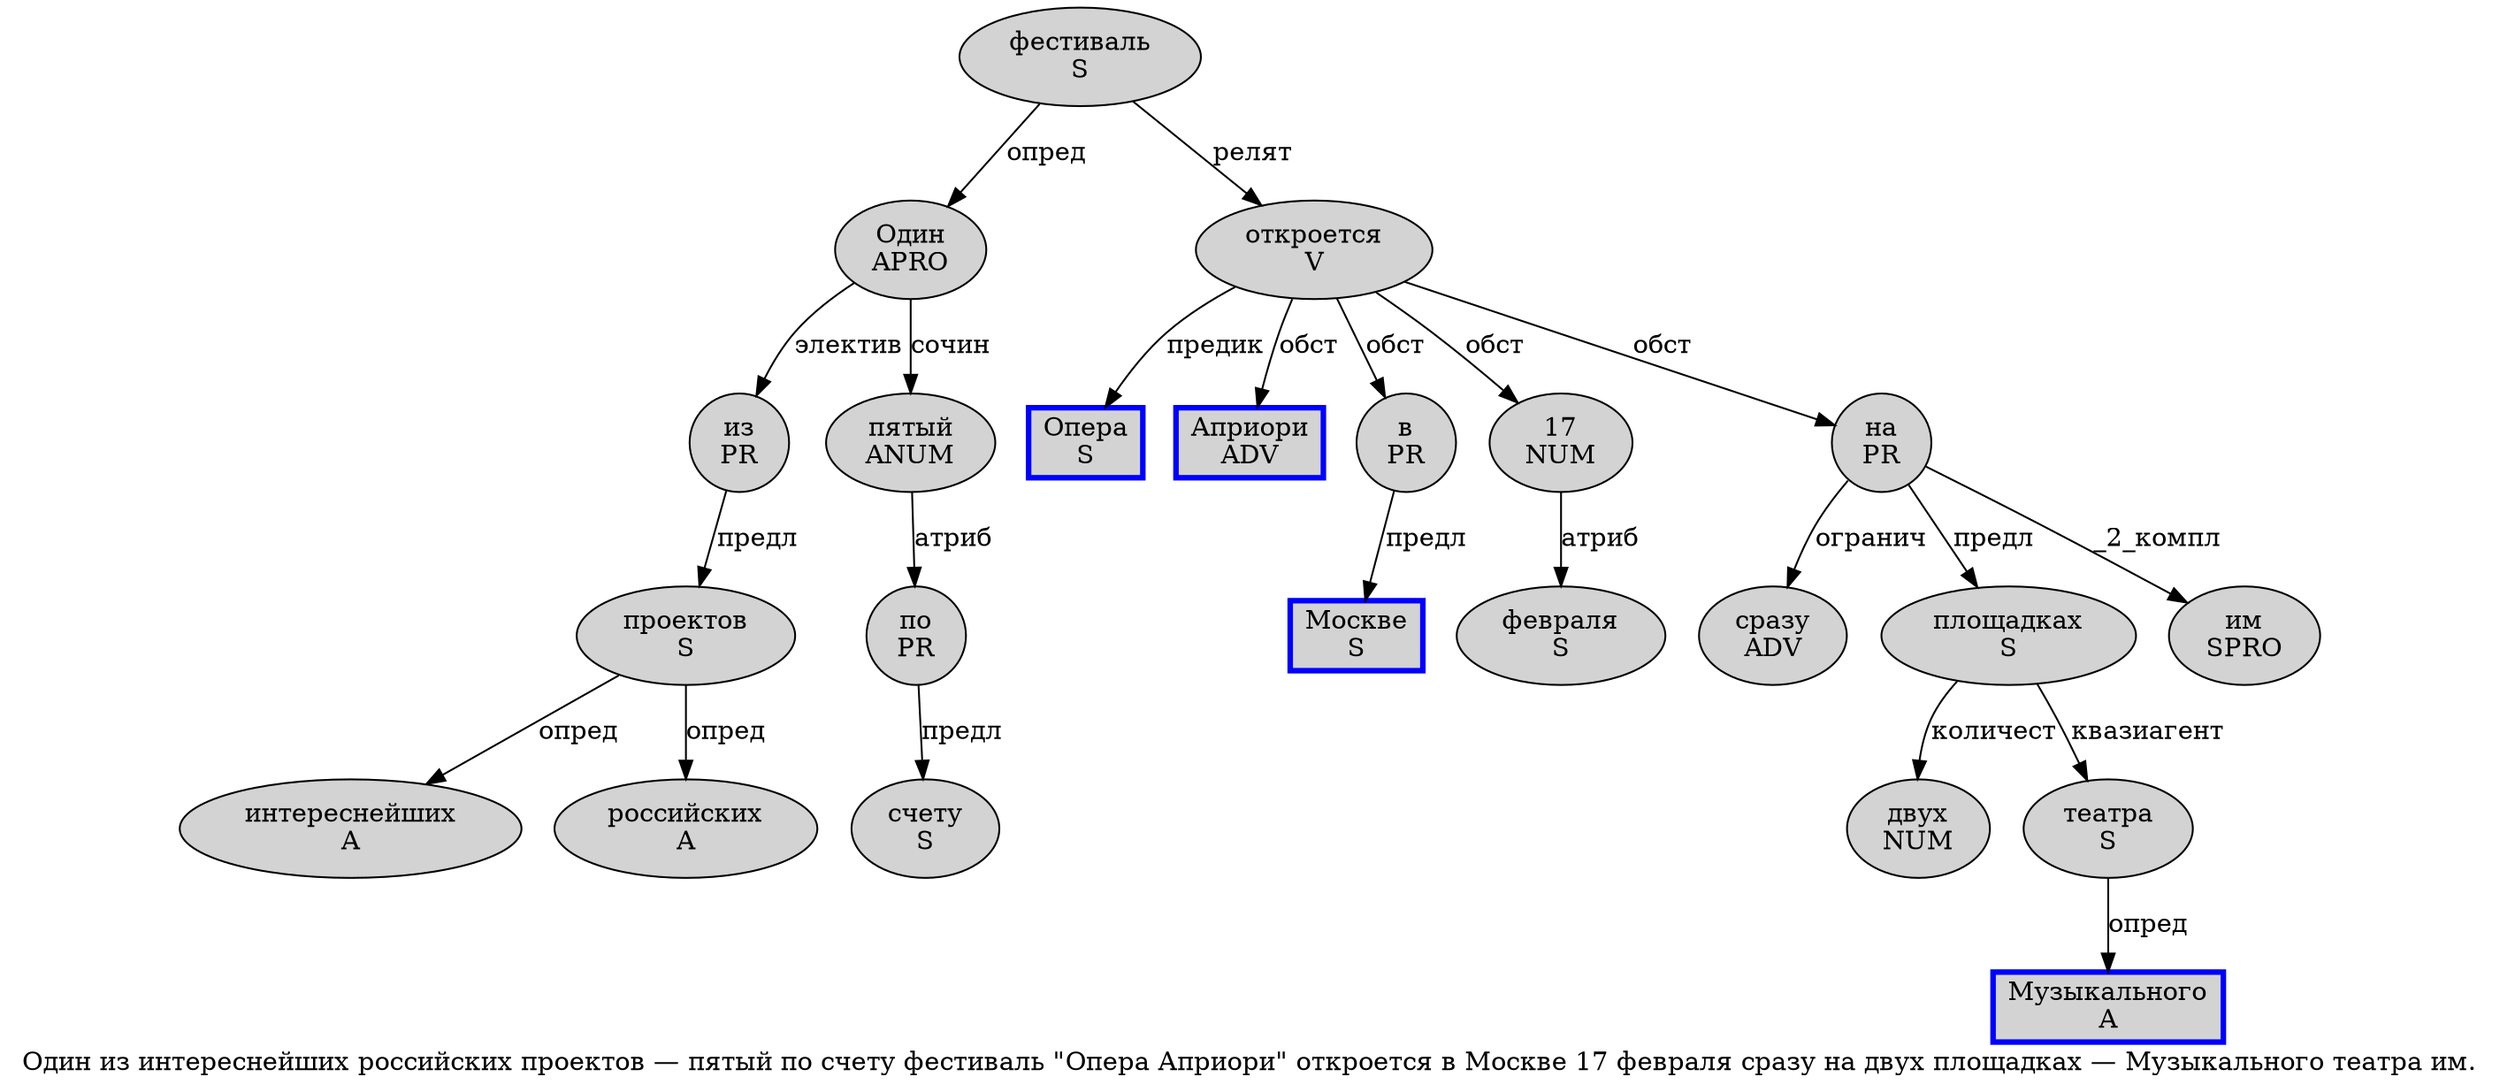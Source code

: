 digraph SENTENCE_1282 {
	graph [label="Один из интереснейших российских проектов — пятый по счету фестиваль \"Опера Априори\" откроется в Москве 17 февраля сразу на двух площадках — Музыкального театра им."]
	node [style=filled]
		0 [label="Один
APRO" color="" fillcolor=lightgray penwidth=1 shape=ellipse]
		1 [label="из
PR" color="" fillcolor=lightgray penwidth=1 shape=ellipse]
		2 [label="интереснейших
A" color="" fillcolor=lightgray penwidth=1 shape=ellipse]
		3 [label="российских
A" color="" fillcolor=lightgray penwidth=1 shape=ellipse]
		4 [label="проектов
S" color="" fillcolor=lightgray penwidth=1 shape=ellipse]
		6 [label="пятый
ANUM" color="" fillcolor=lightgray penwidth=1 shape=ellipse]
		7 [label="по
PR" color="" fillcolor=lightgray penwidth=1 shape=ellipse]
		8 [label="счету
S" color="" fillcolor=lightgray penwidth=1 shape=ellipse]
		9 [label="фестиваль
S" color="" fillcolor=lightgray penwidth=1 shape=ellipse]
		11 [label="Опера
S" color=blue fillcolor=lightgray penwidth=3 shape=box]
		12 [label="Априори
ADV" color=blue fillcolor=lightgray penwidth=3 shape=box]
		14 [label="откроется
V" color="" fillcolor=lightgray penwidth=1 shape=ellipse]
		15 [label="в
PR" color="" fillcolor=lightgray penwidth=1 shape=ellipse]
		16 [label="Москве
S" color=blue fillcolor=lightgray penwidth=3 shape=box]
		17 [label="17
NUM" color="" fillcolor=lightgray penwidth=1 shape=ellipse]
		18 [label="февраля
S" color="" fillcolor=lightgray penwidth=1 shape=ellipse]
		19 [label="сразу
ADV" color="" fillcolor=lightgray penwidth=1 shape=ellipse]
		20 [label="на
PR" color="" fillcolor=lightgray penwidth=1 shape=ellipse]
		21 [label="двух
NUM" color="" fillcolor=lightgray penwidth=1 shape=ellipse]
		22 [label="площадках
S" color="" fillcolor=lightgray penwidth=1 shape=ellipse]
		24 [label="Музыкального
A" color=blue fillcolor=lightgray penwidth=3 shape=box]
		25 [label="театра
S" color="" fillcolor=lightgray penwidth=1 shape=ellipse]
		26 [label="им
SPRO" color="" fillcolor=lightgray penwidth=1 shape=ellipse]
			7 -> 8 [label="предл"]
			0 -> 1 [label="электив"]
			0 -> 6 [label="сочин"]
			20 -> 19 [label="огранич"]
			20 -> 22 [label="предл"]
			20 -> 26 [label="_2_компл"]
			17 -> 18 [label="атриб"]
			15 -> 16 [label="предл"]
			4 -> 2 [label="опред"]
			4 -> 3 [label="опред"]
			9 -> 0 [label="опред"]
			9 -> 14 [label="релят"]
			22 -> 21 [label="количест"]
			22 -> 25 [label="квазиагент"]
			25 -> 24 [label="опред"]
			6 -> 7 [label="атриб"]
			1 -> 4 [label="предл"]
			14 -> 11 [label="предик"]
			14 -> 12 [label="обст"]
			14 -> 15 [label="обст"]
			14 -> 17 [label="обст"]
			14 -> 20 [label="обст"]
}